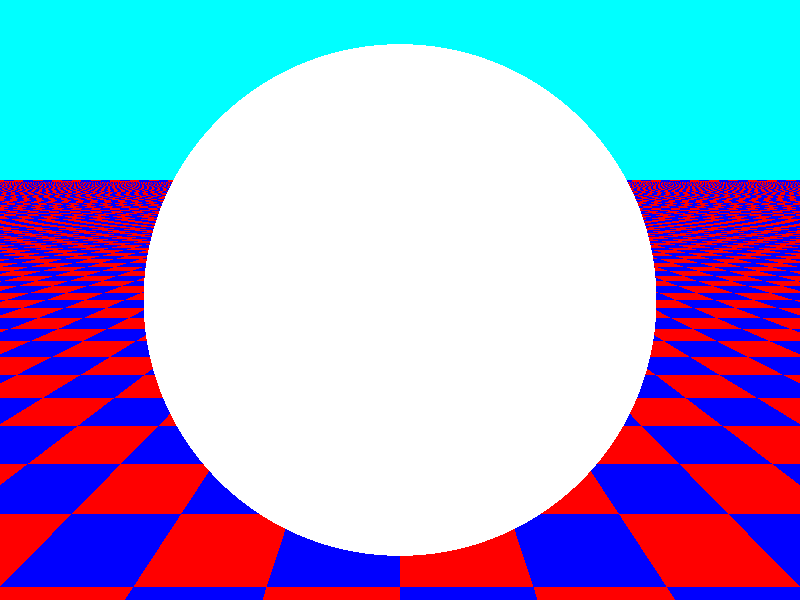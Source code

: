  /* ---------------------------------------------------------*/  
 /*      Prosty program rysujący obraz oświetlonej kuli      */
 /* ---------------------------------------------------------*/
 
 #include "colors.inc"      /* włączenie pliku zawierającego */
                            /* predefiniowane elementy sceny */
 

 background { color Cyan }  /* określenie koloru tła */
  
  
 camera                     /* określenie pozycji obserwatora */ 
                            /* i sposobu patrzenia na obiekt */
 {
    location <0, 2, -3>
    look_at  <0, 1,  2>
 } 
  
  
 sphere                     /* definicja obiektu */ 
  
 {
    <0, 1, 2>, 2
    texture { pigment { color White }}
 }     
 
 plane /* nazwa obiektu */
 {
    <0, 1, 0>, -1 /* parametry opisujące płaszczyznę */
    pigment {checker color Red,color Blue }
    /*(czerwono - niebieska szachownica) */
 }

 
 light_source { <2, 2, -3> color Red }   /* definicja oświetlenia sceny */ 
 light_source { <1, 2, -1> color Green }   /* definicja oświetlenia sceny */ 